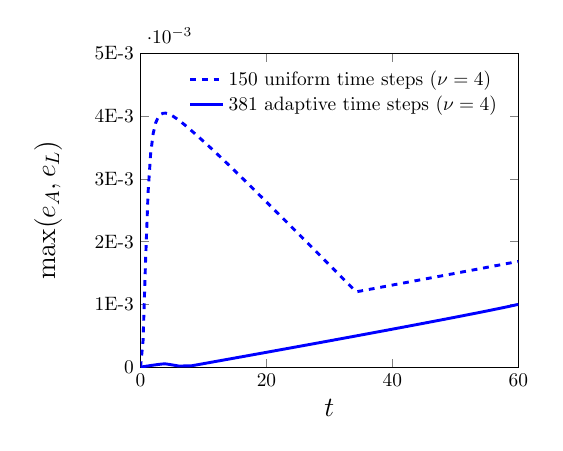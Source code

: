 \begin{tikzpicture}[scale=0.7]

\begin{axis}[
  xmin = 0,
  xmax = 60,
  xtick = {0,20,40,60},
  xticklabels = {0,20,40,60},
  xlabel = $t$,
  ymin = 0,
  ymax = 5e-3,
  ytick = {0,1e-3,2e-3,3e-3,4e-3,5e-3},
  yticklabels = {0,1E-3,2E-3,3E-3,4E-3,5E-3},
  ylabel = {$\max(e_{A},e_{L})$},
  ylabel style = {yshift = 10pt},
  label style = {font=\Large},
  legend entries = {150 uniform time steps ($\nu=4$),381 adaptive time
  steps ($\nu=4$)},
  legend cell align=left,
  legend pos = north east,
  legend style={draw=none}
  ]


% error for uniform time step size
\addplot [mark=none,blue,dashed,line width=1.5] table{
0.0e+00 0.0e+00
4.0e-01 4.236e-04
8.0e-01 1.705e-03
1.2e+00 2.791e-03
1.6e+00 3.396e-03
2.0e+00 3.718e-03
2.4e+00 3.89e-03
2.8e+00 3.982e-03
3.2e+00 4.027e-03
3.6e+00 4.044e-03
4.0e+00 4.045e-03
4.4e+00 4.035e-03
4.8e+00 4.017e-03
5.2e+00 3.994e-03
5.6e+00 3.967e-03
6.0e+00 3.938e-03
6.4e+00 3.908e-03
6.8e+00 3.876e-03
7.2e+00 3.843e-03
7.6e+00 3.809e-03
8.0e+00 3.774e-03
8.4e+00 3.739e-03
8.8e+00 3.704e-03
9.2e+00 3.668e-03
9.6e+00 3.632e-03
1.0e+01 3.596e-03
1.04e+01 3.56e-03
1.08e+01 3.523e-03
1.12e+01 3.486e-03
1.16e+01 3.449e-03
1.2e+01 3.411e-03
1.24e+01 3.373e-03
1.28e+01 3.336e-03
1.32e+01 3.297e-03
1.36e+01 3.259e-03
1.4e+01 3.221e-03
1.44e+01 3.182e-03
1.48e+01 3.143e-03
1.52e+01 3.104e-03
1.56e+01 3.065e-03
1.6e+01 3.026e-03
1.64e+01 2.987e-03
1.68e+01 2.947e-03
1.72e+01 2.908e-03
1.76e+01 2.868e-03
1.8e+01 2.829e-03
1.84e+01 2.789e-03
1.88e+01 2.749e-03
1.92e+01 2.71e-03
1.96e+01 2.67e-03
2.0e+01 2.63e-03
2.04e+01 2.59e-03
2.08e+01 2.55e-03
2.12e+01 2.51e-03
2.16e+01 2.47e-03
2.2e+01 2.431e-03
2.24e+01 2.391e-03
2.28e+01 2.351e-03
2.32e+01 2.311e-03
2.36e+01 2.271e-03
2.4e+01 2.231e-03
2.44e+01 2.191e-03
2.48e+01 2.151e-03
2.52e+01 2.111e-03
2.56e+01 2.07e-03
2.6e+01 2.03e-03
2.64e+01 1.99e-03
2.68e+01 1.95e-03
2.72e+01 1.91e-03
2.76e+01 1.869e-03
2.8e+01 1.829e-03
2.84e+01 1.789e-03
2.88e+01 1.748e-03
2.92e+01 1.708e-03
2.96e+01 1.668e-03
3.0e+01 1.627e-03
3.04e+01 1.587e-03
3.08e+01 1.546e-03
3.12e+01 1.506e-03
3.16e+01 1.466e-03
3.2e+01 1.425e-03
3.24e+01 1.385e-03
3.28e+01 1.344e-03
3.32e+01 1.304e-03
3.36e+01 1.263e-03
3.4e+01 1.223e-03
3.44e+01 1.201e-03
3.48e+01 1.209e-03
3.52e+01 1.216e-03
3.56e+01 1.224e-03
3.6e+01 1.231e-03
3.64e+01 1.239e-03
3.68e+01 1.246e-03
3.72e+01 1.254e-03
3.76e+01 1.261e-03
3.8e+01 1.269e-03
3.84e+01 1.276e-03
3.88e+01 1.284e-03
3.92e+01 1.291e-03
3.96e+01 1.299e-03
4.0e+01 1.306e-03
4.04e+01 1.314e-03
4.08e+01 1.321e-03
4.12e+01 1.329e-03
4.16e+01 1.336e-03
4.2e+01 1.344e-03
4.24e+01 1.351e-03
4.28e+01 1.359e-03
4.32e+01 1.366e-03
4.36e+01 1.374e-03
4.4e+01 1.381e-03
4.44e+01 1.389e-03
4.48e+01 1.396e-03
4.52e+01 1.404e-03
4.56e+01 1.411e-03
4.6e+01 1.419e-03
4.64e+01 1.426e-03
4.68e+01 1.434e-03
4.72e+01 1.441e-03
4.76e+01 1.449e-03
4.8e+01 1.456e-03
4.84e+01 1.464e-03
4.88e+01 1.471e-03
4.92e+01 1.479e-03
4.96e+01 1.486e-03
5.0e+01 1.494e-03
5.04e+01 1.502e-03
5.08e+01 1.509e-03
5.12e+01 1.517e-03
5.16e+01 1.524e-03
5.2e+01 1.532e-03
5.24e+01 1.539e-03
5.28e+01 1.547e-03
5.32e+01 1.554e-03
5.36e+01 1.562e-03
5.4e+01 1.569e-03
5.44e+01 1.577e-03
5.48e+01 1.585e-03
5.52e+01 1.592e-03
5.56e+01 1.6e-03
5.6e+01 1.607e-03
5.64e+01 1.615e-03
5.68e+01 1.622e-03
5.72e+01 1.63e-03
5.76e+01 1.637e-03
5.8e+01 1.645e-03
5.84e+01 1.653e-03
5.88e+01 1.66e-03
5.92e+01 1.668e-03
5.96e+01 1.675e-03
6.0e+01 1.683e-03
};

% error for adaptive time step size
\addplot [mark=none,blue,line width=1.5] table{
0.0e+00 0.0e+00
5.0e-02 1.114e-07
1.009e-01 8.923e-07
1.391e-01 1.493e-06
1.726e-01 2.022e-06
2.032e-01 2.506e-06
2.319e-01 2.961e-06
2.599e-01 3.423e-06
2.863e-01 3.841e-06
3.12e-01 4.25e-06
3.376e-01 4.675e-06
3.627e-01 5.086e-06
3.873e-01 5.486e-06
4.115e-01 5.878e-06
4.355e-01 6.264e-06
4.593e-01 6.644e-06
4.83e-01 7.021e-06
5.066e-01 7.395e-06
5.302e-01 7.768e-06
5.538e-01 8.14e-06
5.775e-01 8.511e-06
6.013e-01 8.884e-06
6.252e-01 9.257e-06
6.493e-01 9.632e-06
6.737e-01 1.001e-05
6.982e-01 1.039e-05
7.231e-01 1.077e-05
7.482e-01 1.116e-05
7.737e-01 1.155e-05
7.995e-01 1.195e-05
8.257e-01 1.235e-05
8.524e-01 1.276e-05
8.795e-01 1.317e-05
9.071e-01 1.36e-05
9.352e-01 1.402e-05
9.639e-01 1.446e-05
9.933e-01 1.49e-05
1.023e+00 1.536e-05
1.054e+00 1.582e-05
1.085e+00 1.629e-05
1.117e+00 1.678e-05
1.15e+00 1.727e-05
1.184e+00 1.778e-05
1.219e+00 1.83e-05
1.254e+00 1.883e-05
1.291e+00 1.938e-05
1.329e+00 1.995e-05
1.368e+00 2.053e-05
1.409e+00 2.113e-05
1.45e+00 2.175e-05
1.493e+00 2.238e-05
1.538e+00 2.304e-05
1.584e+00 2.372e-05
1.632e+00 2.443e-05
1.682e+00 2.516e-05
1.734e+00 2.592e-05
1.788e+00 2.671e-05
1.845e+00 2.753e-05
1.904e+00 2.838e-05
1.966e+00 2.927e-05
2.031e+00 3.02e-05
2.099e+00 3.118e-05
2.171e+00 3.22e-05
2.246e+00 3.327e-05
2.326e+00 3.44e-05
2.412e+00 3.559e-05
2.503e+00 3.685e-05
2.6e+00 3.818e-05
2.705e+00 3.96e-05
2.818e+00 4.111e-05
2.943e+00 4.273e-05
3.08e+00 4.446e-05
3.235e+00 4.631e-05
3.414e+00 4.826e-05
3.629e+00 5.016e-05
3.92e+00 5.093e-05
4.256e+00 4.655e-05
4.526e+00 4.25e-05
4.773e+00 3.852e-05
5.005e+00 3.474e-05
5.23e+00 3.085e-05
5.443e+00 2.728e-05
5.651e+00 2.38e-05
5.86e+00 2.01e-05
6.064e+00 1.648e-05
6.266e+00 1.626e-05
6.466e+00 1.675e-05
6.664e+00 1.723e-05
6.861e+00 1.77e-05
7.057e+00 1.815e-05
7.252e+00 1.859e-05
7.446e+00 1.903e-05
7.639e+00 1.945e-05
7.831e+00 1.986e-05
8.023e+00 2.027e-05
8.213e+00 2.206e-05
8.403e+00 2.549e-05
8.593e+00 2.89e-05
8.782e+00 3.231e-05
8.97e+00 3.57e-05
9.158e+00 3.909e-05
9.346e+00 4.247e-05
9.533e+00 4.584e-05
9.72e+00 4.92e-05
9.906e+00 5.256e-05
1.009e+01 5.591e-05
1.028e+01 5.926e-05
1.046e+01 6.26e-05
1.065e+01 6.593e-05
1.083e+01 6.926e-05
1.102e+01 7.259e-05
1.12e+01 7.591e-05
1.139e+01 7.923e-05
1.157e+01 8.254e-05
1.175e+01 8.585e-05
1.194e+01 8.915e-05
1.212e+01 9.245e-05
1.23e+01 9.575e-05
1.249e+01 9.904e-05
1.267e+01 1.023e-04
1.285e+01 1.056e-04
1.303e+01 1.089e-04
1.321e+01 1.122e-04
1.34e+01 1.155e-04
1.358e+01 1.187e-04
1.376e+01 1.22e-04
1.394e+01 1.253e-04
1.412e+01 1.285e-04
1.43e+01 1.318e-04
1.448e+01 1.35e-04
1.466e+01 1.383e-04
1.484e+01 1.415e-04
1.502e+01 1.448e-04
1.52e+01 1.48e-04
1.538e+01 1.513e-04
1.556e+01 1.545e-04
1.574e+01 1.578e-04
1.592e+01 1.61e-04
1.61e+01 1.643e-04
1.628e+01 1.675e-04
1.646e+01 1.707e-04
1.663e+01 1.74e-04
1.681e+01 1.772e-04
1.699e+01 1.804e-04
1.717e+01 1.837e-04
1.735e+01 1.869e-04
1.753e+01 1.901e-04
1.771e+01 1.934e-04
1.788e+01 1.966e-04
1.806e+01 1.998e-04
1.824e+01 2.03e-04
1.842e+01 2.063e-04
1.86e+01 2.095e-04
1.878e+01 2.127e-04
1.895e+01 2.16e-04
1.913e+01 2.192e-04
1.931e+01 2.224e-04
1.949e+01 2.257e-04
1.967e+01 2.289e-04
1.985e+01 2.321e-04
2.002e+01 2.354e-04
2.02e+01 2.386e-04
2.038e+01 2.418e-04
2.056e+01 2.451e-04
2.074e+01 2.483e-04
2.091e+01 2.515e-04
2.109e+01 2.548e-04
2.127e+01 2.58e-04
2.145e+01 2.613e-04
2.163e+01 2.645e-04
2.181e+01 2.678e-04
2.198e+01 2.71e-04
2.216e+01 2.742e-04
2.234e+01 2.775e-04
2.252e+01 2.807e-04
2.27e+01 2.84e-04
2.288e+01 2.872e-04
2.305e+01 2.905e-04
2.323e+01 2.937e-04
2.341e+01 2.97e-04
2.359e+01 3.002e-04
2.377e+01 3.035e-04
2.394e+01 3.067e-04
2.412e+01 3.1e-04
2.43e+01 3.132e-04
2.448e+01 3.165e-04
2.466e+01 3.197e-04
2.484e+01 3.23e-04
2.501e+01 3.262e-04
2.519e+01 3.295e-04
2.537e+01 3.328e-04
2.555e+01 3.36e-04
2.573e+01 3.393e-04
2.591e+01 3.425e-04
2.608e+01 3.458e-04
2.626e+01 3.49e-04
2.644e+01 3.523e-04
2.662e+01 3.556e-04
2.68e+01 3.588e-04
2.697e+01 3.621e-04
2.715e+01 3.654e-04
2.733e+01 3.686e-04
2.751e+01 3.719e-04
2.769e+01 3.752e-04
2.786e+01 3.784e-04
2.804e+01 3.817e-04
2.822e+01 3.85e-04
2.84e+01 3.882e-04
2.858e+01 3.915e-04
2.876e+01 3.948e-04
2.893e+01 3.981e-04
2.911e+01 4.013e-04
2.929e+01 4.046e-04
2.947e+01 4.079e-04
2.965e+01 4.112e-04
2.982e+01 4.144e-04
3.0e+01 4.177e-04
3.018e+01 4.21e-04
3.036e+01 4.243e-04
3.054e+01 4.276e-04
3.071e+01 4.309e-04
3.089e+01 4.341e-04
3.107e+01 4.374e-04
3.125e+01 4.407e-04
3.143e+01 4.44e-04
3.161e+01 4.473e-04
3.178e+01 4.506e-04
3.196e+01 4.539e-04
3.214e+01 4.572e-04
3.232e+01 4.605e-04
3.25e+01 4.638e-04
3.268e+01 4.671e-04
3.285e+01 4.704e-04
3.303e+01 4.737e-04
3.321e+01 4.77e-04
3.339e+01 4.803e-04
3.357e+01 4.836e-04
3.375e+01 4.869e-04
3.393e+01 4.902e-04
3.41e+01 4.936e-04
3.428e+01 4.969e-04
3.446e+01 5.002e-04
3.464e+01 5.035e-04
3.482e+01 5.068e-04
3.5e+01 5.102e-04
3.518e+01 5.135e-04
3.536e+01 5.168e-04
3.554e+01 5.201e-04
3.571e+01 5.235e-04
3.589e+01 5.268e-04
3.607e+01 5.301e-04
3.625e+01 5.335e-04
3.643e+01 5.368e-04
3.661e+01 5.402e-04
3.679e+01 5.435e-04
3.697e+01 5.468e-04
3.715e+01 5.502e-04
3.732e+01 5.535e-04
3.75e+01 5.569e-04
3.768e+01 5.602e-04
3.786e+01 5.636e-04
3.804e+01 5.669e-04
3.822e+01 5.703e-04
3.84e+01 5.736e-04
3.858e+01 5.77e-04
3.876e+01 5.803e-04
3.894e+01 5.837e-04
3.912e+01 5.871e-04
3.93e+01 5.904e-04
3.948e+01 5.938e-04
3.966e+01 5.972e-04
3.984e+01 6.006e-04
4.002e+01 6.039e-04
4.019e+01 6.073e-04
4.037e+01 6.107e-04
4.055e+01 6.141e-04
4.073e+01 6.175e-04
4.091e+01 6.208e-04
4.109e+01 6.242e-04
4.127e+01 6.276e-04
4.145e+01 6.31e-04
4.163e+01 6.344e-04
4.181e+01 6.378e-04
4.199e+01 6.412e-04
4.217e+01 6.446e-04
4.235e+01 6.48e-04
4.253e+01 6.514e-04
4.271e+01 6.548e-04
4.289e+01 6.582e-04
4.307e+01 6.617e-04
4.325e+01 6.651e-04
4.343e+01 6.685e-04
4.361e+01 6.719e-04
4.38e+01 6.753e-04
4.397e+01 6.788e-04
4.416e+01 6.822e-04
4.434e+01 6.856e-04
4.452e+01 6.891e-04
4.47e+01 6.925e-04
4.488e+01 6.96e-04
4.506e+01 6.994e-04
4.524e+01 7.029e-04
4.542e+01 7.063e-04
4.56e+01 7.098e-04
4.578e+01 7.133e-04
4.596e+01 7.167e-04
4.614e+01 7.202e-04
4.633e+01 7.237e-04
4.651e+01 7.271e-04
4.669e+01 7.306e-04
4.687e+01 7.341e-04
4.705e+01 7.376e-04
4.723e+01 7.41e-04
4.741e+01 7.445e-04
4.76e+01 7.48e-04
4.778e+01 7.515e-04
4.796e+01 7.55e-04
4.814e+01 7.585e-04
4.832e+01 7.621e-04
4.85e+01 7.656e-04
4.869e+01 7.691e-04
4.887e+01 7.726e-04
4.905e+01 7.761e-04
4.923e+01 7.797e-04
4.941e+01 7.832e-04
4.96e+01 7.867e-04
4.978e+01 7.903e-04
4.996e+01 7.939e-04
5.014e+01 7.974e-04
5.033e+01 8.01e-04
5.051e+01 8.045e-04
5.069e+01 8.081e-04
5.087e+01 8.117e-04
5.106e+01 8.152e-04
5.124e+01 8.188e-04
5.142e+01 8.224e-04
5.161e+01 8.26e-04
5.179e+01 8.296e-04
5.197e+01 8.332e-04
5.216e+01 8.368e-04
5.234e+01 8.405e-04
5.252e+01 8.441e-04
5.271e+01 8.477e-04
5.289e+01 8.514e-04
5.308e+01 8.55e-04
5.326e+01 8.587e-04
5.344e+01 8.623e-04
5.363e+01 8.66e-04
5.381e+01 8.697e-04
5.4e+01 8.734e-04
5.418e+01 8.771e-04
5.437e+01 8.808e-04
5.455e+01 8.845e-04
5.474e+01 8.882e-04
5.492e+01 8.919e-04
5.511e+01 8.957e-04
5.529e+01 8.994e-04
5.548e+01 9.032e-04
5.567e+01 9.07e-04
5.585e+01 9.108e-04
5.604e+01 9.146e-04
5.622e+01 9.184e-04
5.641e+01 9.222e-04
5.66e+01 9.261e-04
5.679e+01 9.299e-04
5.697e+01 9.338e-04
5.716e+01 9.377e-04
5.735e+01 9.416e-04
5.754e+01 9.455e-04
5.773e+01 9.495e-04
5.792e+01 9.535e-04
5.811e+01 9.575e-04
5.83e+01 9.615e-04
5.849e+01 9.656e-04
5.868e+01 9.697e-04
5.887e+01 9.738e-04
5.906e+01 9.78e-04
5.926e+01 9.823e-04
5.945e+01 9.866e-04
5.965e+01 9.911e-04
5.985e+01 9.957e-04
6.0e+01 9.978e-04
};

\end{axis}

\end{tikzpicture}


